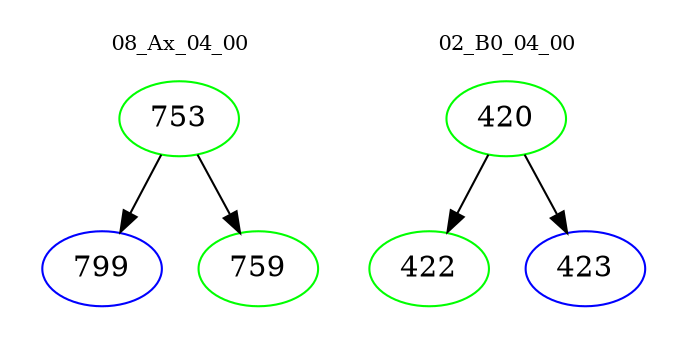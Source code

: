 digraph{
subgraph cluster_0 {
color = white
label = "08_Ax_04_00";
fontsize=10;
T0_753 [label="753", color="green"]
T0_753 -> T0_799 [color="black"]
T0_799 [label="799", color="blue"]
T0_753 -> T0_759 [color="black"]
T0_759 [label="759", color="green"]
}
subgraph cluster_1 {
color = white
label = "02_B0_04_00";
fontsize=10;
T1_420 [label="420", color="green"]
T1_420 -> T1_422 [color="black"]
T1_422 [label="422", color="green"]
T1_420 -> T1_423 [color="black"]
T1_423 [label="423", color="blue"]
}
}
